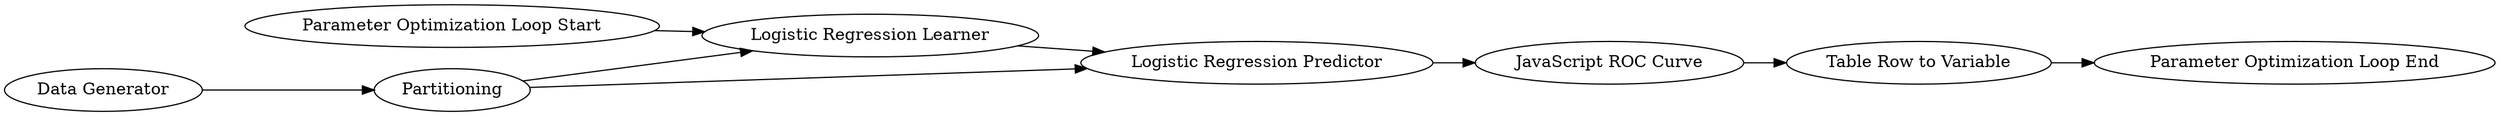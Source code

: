 digraph {
	337 -> 325
	334 -> 335
	327 -> 334
	324 -> 327
	330 -> 327
	330 -> 334
	332 -> 330
	335 -> 337
	334 [label="Logistic Regression Predictor"]
	324 [label="Parameter Optimization Loop Start"]
	335 [label="JavaScript ROC Curve"]
	330 [label=Partitioning]
	337 [label="Table Row to Variable"]
	325 [label="Parameter Optimization Loop End"]
	327 [label="Logistic Regression Learner"]
	332 [label="Data Generator"]
	rankdir=LR
}
